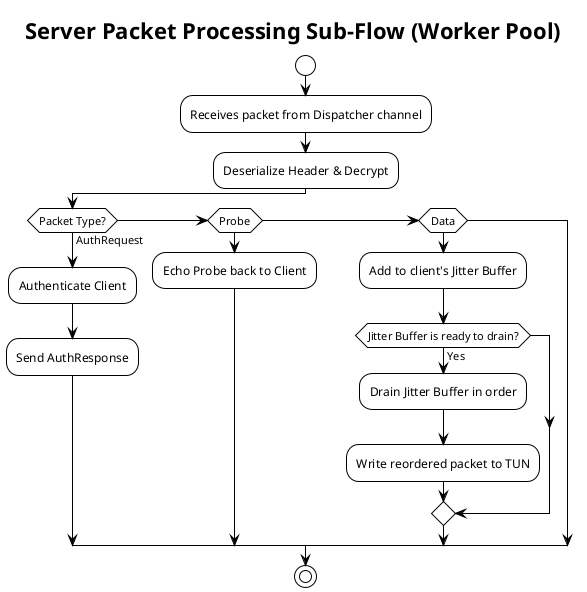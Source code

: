 @startuml
!theme plain

title Server Packet Processing Sub-Flow (Worker Pool)

start
:Receives packet from Dispatcher channel;
:Deserialize Header & Decrypt;
if (Packet Type?) then (AuthRequest)
  :Authenticate Client;
  :Send AuthResponse;
elseif (Probe)
  :Echo Probe back to Client;
elseif (Data)
  :Add to client's Jitter Buffer;
  if (Jitter Buffer is ready to drain?) then (Yes)
    :Drain Jitter Buffer in order;
    :Write reordered packet to TUN;
  endif
endif
stop

@enduml
